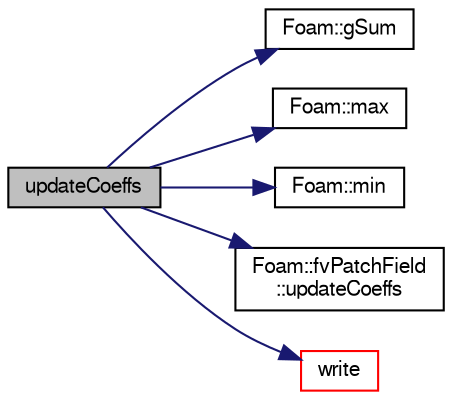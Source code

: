 digraph "updateCoeffs"
{
  bgcolor="transparent";
  edge [fontname="FreeSans",fontsize="10",labelfontname="FreeSans",labelfontsize="10"];
  node [fontname="FreeSans",fontsize="10",shape=record];
  rankdir="LR";
  Node50 [label="updateCoeffs",height=0.2,width=0.4,color="black", fillcolor="grey75", style="filled", fontcolor="black"];
  Node50 -> Node51 [color="midnightblue",fontsize="10",style="solid",fontname="FreeSans"];
  Node51 [label="Foam::gSum",height=0.2,width=0.4,color="black",URL="$a21124.html#a11b1ebb4c53ad062332767d75ca96328"];
  Node50 -> Node52 [color="midnightblue",fontsize="10",style="solid",fontname="FreeSans"];
  Node52 [label="Foam::max",height=0.2,width=0.4,color="black",URL="$a21124.html#ac993e906cf2774ae77e666bc24e81733"];
  Node50 -> Node53 [color="midnightblue",fontsize="10",style="solid",fontname="FreeSans"];
  Node53 [label="Foam::min",height=0.2,width=0.4,color="black",URL="$a21124.html#a253e112ad2d56d96230ff39ea7f442dc"];
  Node50 -> Node54 [color="midnightblue",fontsize="10",style="solid",fontname="FreeSans"];
  Node54 [label="Foam::fvPatchField\l::updateCoeffs",height=0.2,width=0.4,color="black",URL="$a22354.html#a7e24eafac629d3733181cd942d4c902f",tooltip="Update the coefficients associated with the patch field. "];
  Node50 -> Node55 [color="midnightblue",fontsize="10",style="solid",fontname="FreeSans"];
  Node55 [label="write",height=0.2,width=0.4,color="red",URL="$a22202.html#a293fdfec8bdfbd5c3913ab4c9f3454ff",tooltip="Write. "];
}
